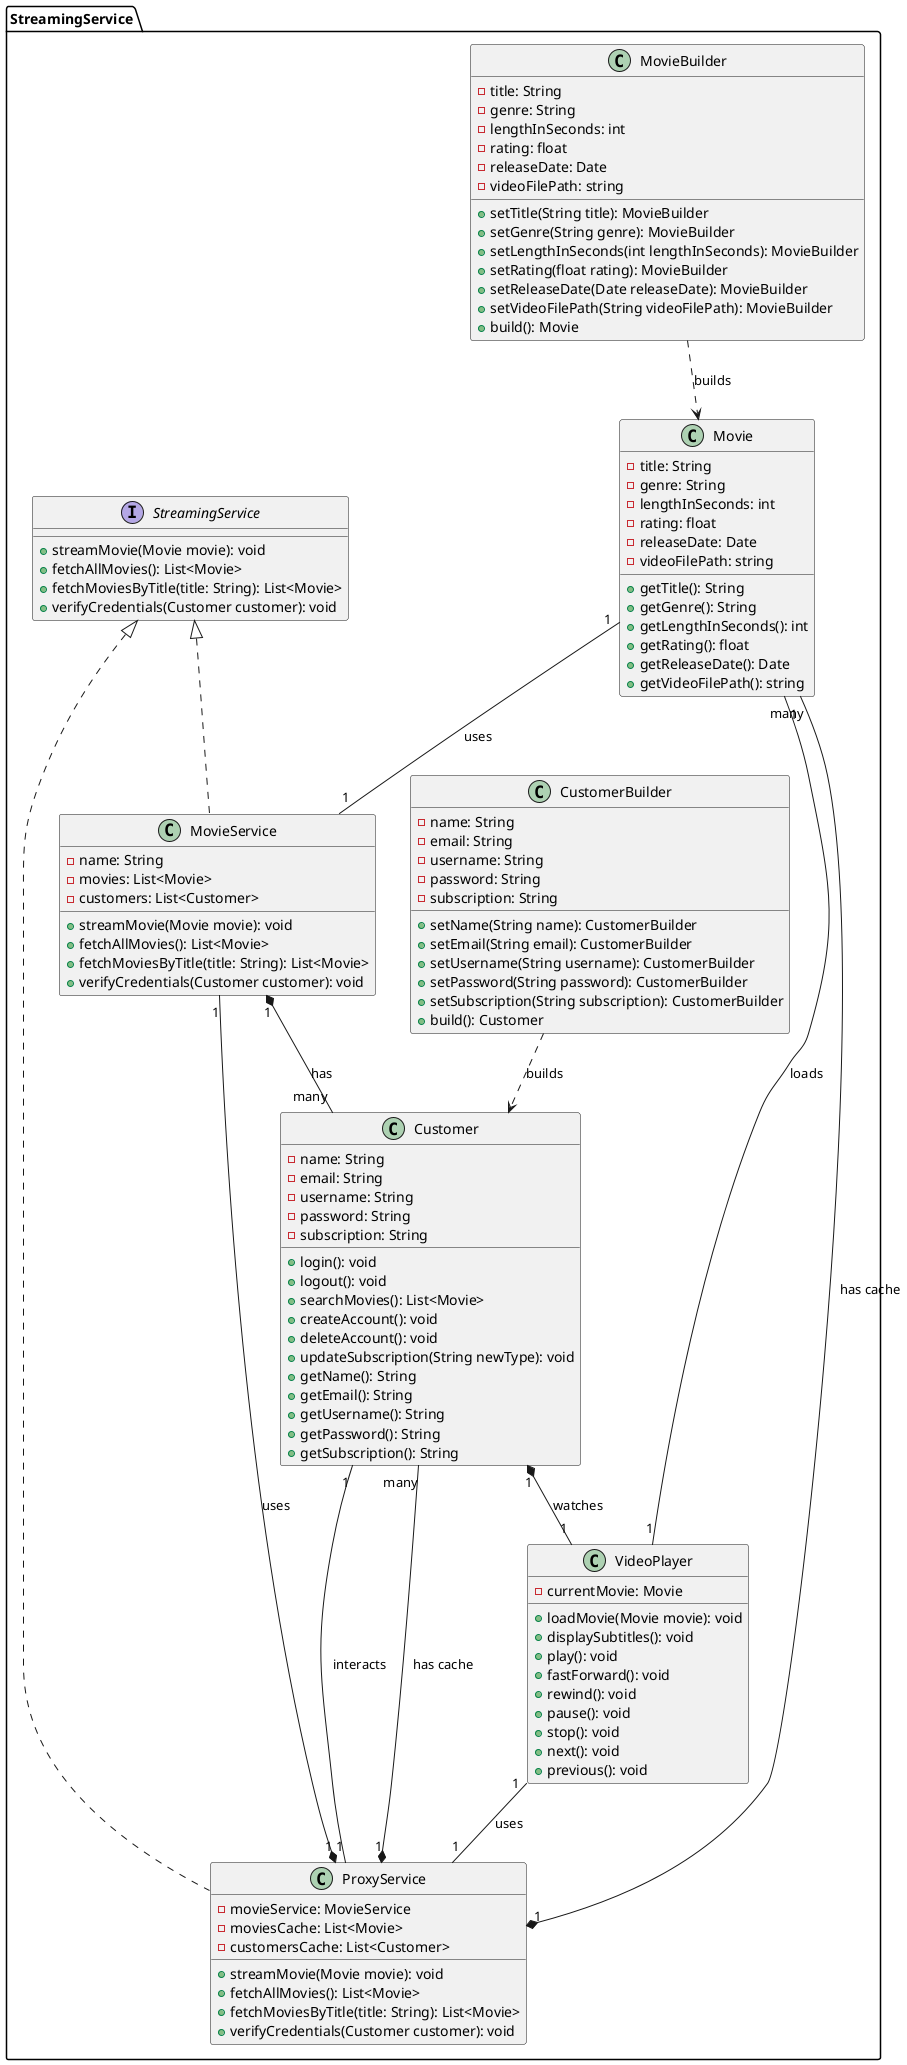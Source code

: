 @startuml

package "StreamingService" {
    top to bottom direction

    class Movie {
        - title: String
        - genre: String
        - lengthInSeconds: int
        - rating: float
        - releaseDate: Date
        - videoFilePath: string
        + getTitle(): String
        + getGenre(): String
        + getLengthInSeconds(): int
        + getRating(): float
        + getReleaseDate(): Date
        + getVideoFilePath(): string
    }

    class MovieBuilder {
        - title: String
        - genre: String
        - lengthInSeconds: int
        - rating: float
        - releaseDate: Date
        - videoFilePath: string
        + setTitle(String title): MovieBuilder
        + setGenre(String genre): MovieBuilder
        + setLengthInSeconds(int lengthInSeconds): MovieBuilder
        + setRating(float rating): MovieBuilder
        + setReleaseDate(Date releaseDate): MovieBuilder
        + setVideoFilePath(String videoFilePath): MovieBuilder
        + build(): Movie
    }

    class Customer {
        - name: String
        - email: String
        - username: String
        - password: String
        - subscription: String
        + login(): void
        + logout(): void
        + searchMovies(): List<Movie>
        + createAccount(): void
        + deleteAccount(): void
        + updateSubscription(String newType): void
        + getName(): String
        + getEmail(): String
        + getUsername(): String
        + getPassword(): String
        + getSubscription(): String
    }

    class CustomerBuilder {
        - name: String
        - email: String
        - username: String
        - password: String
        - subscription: String
        + setName(String name): CustomerBuilder
        + setEmail(String email): CustomerBuilder
        + setUsername(String username): CustomerBuilder
        + setPassword(String password): CustomerBuilder
        + setSubscription(String subscription): CustomerBuilder
        + build(): Customer
    }

    interface StreamingService {
        + streamMovie(Movie movie): void
        + fetchAllMovies(): List<Movie>
        + fetchMoviesByTitle(title: String): List<Movie>
        + verifyCredentials(Customer customer): void
    }

    class MovieService implements StreamingService {
        - name: String
        - movies: List<Movie>
        - customers: List<Customer>
        + streamMovie(Movie movie): void
        + fetchAllMovies(): List<Movie>
        + fetchMoviesByTitle(title: String): List<Movie>
        + verifyCredentials(Customer customer): void
    }

    class ProxyService implements StreamingService {
        - movieService: MovieService
        - moviesCache: List<Movie>
        - customersCache: List<Customer>
        + streamMovie(Movie movie): void
        + fetchAllMovies(): List<Movie>
        + fetchMoviesByTitle(title: String): List<Movie>
        + verifyCredentials(Customer customer): void
    }

    class VideoPlayer {
        - currentMovie: Movie
        + loadMovie(Movie movie): void
        + displaySubtitles(): void
        + play(): void
        + fastForward(): void
        + rewind(): void
        + pause(): void
        + stop(): void
        + next(): void
        + previous(): void
    }

    MovieBuilder ..> Movie : builds
    CustomerBuilder ..> Customer : builds
    Movie "1" -- "1" MovieService : uses
    Customer "1" -- "1" ProxyService : interacts
    MovieService "1" *-- "many" Customer : has
    ProxyService "1" *-- "many" Movie : has cache
    ProxyService "1" *-- "many" Customer : has cache
    ProxyService "1" *-- "1" MovieService : uses
    Customer "1" *-- "1" VideoPlayer : watches
    VideoPlayer "1" -- "1" Movie : loads
    VideoPlayer "1" -- "1" ProxyService : uses

}

@enduml

